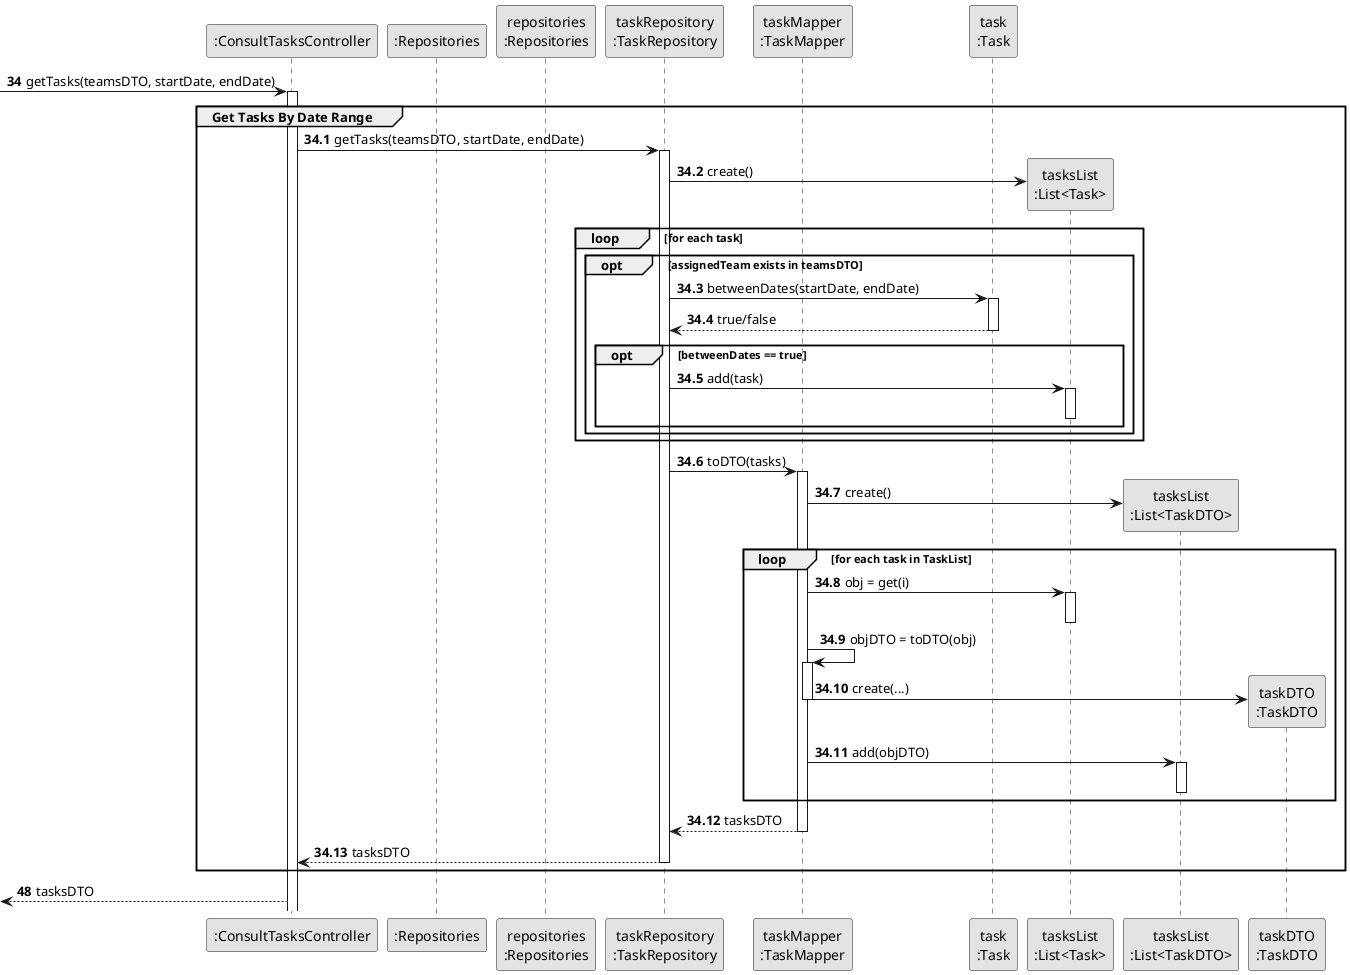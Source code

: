 @startuml
skinparam monochrome true
skinparam packageStyle rectangle
skinparam shadowing false

participant ":ConsultTasksController" as CTRL
participant ":Repositories" as RepositorySingleton
participant "repositories\n:Repositories" as PLAT
participant "taskRepository\n:TaskRepository" as TaskRepository
participant "taskMapper\n:TaskMapper" as TaskMapper
participant "task\n:Task" as Task
participant "tasksList\n:List<Task>" as TasksList
participant "tasksList\n:List<TaskDTO>" as TasksListDTO
participant "taskDTO\n:TaskDTO" as TaskDTO

autonumber 34
-> CTRL : getTasks(teamsDTO, startDate, endDate)

autonumber 34.1

activate CTRL
    group Get Tasks By Date Range
           CTRL -> TaskRepository : getTasks(teamsDTO, startDate, endDate)
           activate TaskRepository

           TaskRepository -> TasksList ** : create()
           loop for each task
               opt assignedTeam exists in teamsDTO
                   TaskRepository -> Task : betweenDates(startDate, endDate)
                   activate Task

                   Task --> TaskRepository : true/false
                   deactivate Task

                   opt betweenDates == true
                       TaskRepository -> TasksList : add(task)
                       activate TasksList
                       deactivate TasksList
                   end opt

               end opt

           end loop

       TaskRepository -> TaskMapper : toDTO(tasks)
       activate TaskMapper

       TaskMapper -> TasksListDTO ** : create()
       loop for each task in TaskList
       TaskMapper -> TasksList : obj = get(i)
       activate TasksList
       deactivate TasksList

       TaskMapper -> TaskMapper : objDTO = toDTO(obj)
       activate TaskMapper

       TaskMapper -> TaskDTO ** : create(...)
       deactivate TaskMapper

       TaskMapper -> TasksListDTO : add(objDTO)
       activate TasksListDTO
       deactivate TasksListDTO

       end loop

       TaskMapper --> TaskRepository : tasksDTO
       deactivate TaskMapper

       TaskRepository --> CTRL : tasksDTO
       deactivate TaskRepository

end group
autonumber 48
<-- CTRL : tasksDTO

@enduml
